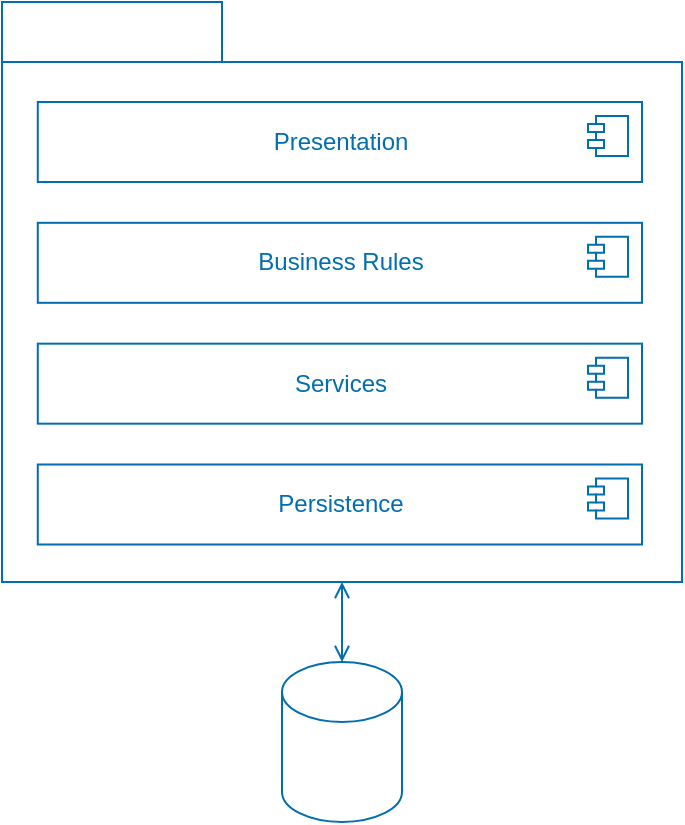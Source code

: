 <mxfile>
    <diagram id="0VYDpMyGfOcrUYG5jNs6" name="Page-1">
        <mxGraphModel dx="830" dy="542" grid="1" gridSize="10" guides="1" tooltips="1" connect="1" arrows="1" fold="1" page="1" pageScale="1" pageWidth="850" pageHeight="1100" math="0" shadow="0">
            <root>
                <mxCell id="0"/>
                <mxCell id="1" parent="0"/>
                <mxCell id="3" style="edgeStyle=none;html=1;exitX=0.5;exitY=1;exitDx=0;exitDy=0;exitPerimeter=0;fontColor=#006EAF;fillColor=#1ba1e2;strokeColor=#006EAF;startArrow=open;startFill=0;endArrow=open;endFill=0;" parent="1" source="4" target="12" edge="1">
                    <mxGeometry relative="1" as="geometry"/>
                </mxCell>
                <mxCell id="4" value="" style="shape=folder;fontStyle=1;tabWidth=110;tabHeight=30;tabPosition=left;html=1;boundedLbl=1;labelInHeader=1;container=1;collapsible=0;fontColor=#006EAF;fillColor=none;strokeColor=#006EAF;" parent="1" vertex="1">
                    <mxGeometry x="40" y="40" width="340" height="290" as="geometry"/>
                </mxCell>
                <mxCell id="5" value="" style="html=1;strokeColor=none;resizeWidth=1;resizeHeight=1;fillColor=none;part=1;connectable=0;allowArrows=0;deletable=0;fontColor=#006EAF;" parent="4" vertex="1">
                    <mxGeometry width="340" height="265.833" relative="1" as="geometry">
                        <mxPoint y="30" as="offset"/>
                    </mxGeometry>
                </mxCell>
                <mxCell id="13" value="Presentation" style="html=1;dropTarget=0;fillColor=none;fontColor=#006EAF;strokeColor=#006EAF;" parent="4" vertex="1">
                    <mxGeometry x="17.89" y="50" width="302.11" height="40" as="geometry"/>
                </mxCell>
                <mxCell id="14" value="" style="shape=module;jettyWidth=8;jettyHeight=4;fillColor=none;fontColor=#ffffff;strokeColor=#006EAF;" parent="13" vertex="1">
                    <mxGeometry x="1" width="20" height="20" relative="1" as="geometry">
                        <mxPoint x="-27" y="7" as="offset"/>
                    </mxGeometry>
                </mxCell>
                <mxCell id="19" value="Persistence" style="html=1;dropTarget=0;fillColor=none;fontColor=#006EAF;strokeColor=#006EAF;" parent="4" vertex="1">
                    <mxGeometry x="17.89" y="231.25" width="302.11" height="40" as="geometry"/>
                </mxCell>
                <mxCell id="20" value="" style="shape=module;jettyWidth=8;jettyHeight=4;fillColor=none;fontColor=#ffffff;strokeColor=#006EAF;" parent="19" vertex="1">
                    <mxGeometry x="1" width="20" height="20" relative="1" as="geometry">
                        <mxPoint x="-27" y="7" as="offset"/>
                    </mxGeometry>
                </mxCell>
                <mxCell id="17" value="Services" style="html=1;dropTarget=0;fillColor=none;fontColor=#006EAF;strokeColor=#006EAF;" parent="4" vertex="1">
                    <mxGeometry x="17.89" y="170.83" width="302.11" height="40" as="geometry"/>
                </mxCell>
                <mxCell id="18" value="" style="shape=module;jettyWidth=8;jettyHeight=4;fillColor=none;fontColor=#ffffff;strokeColor=#006EAF;" parent="17" vertex="1">
                    <mxGeometry x="1" width="20" height="20" relative="1" as="geometry">
                        <mxPoint x="-27" y="7" as="offset"/>
                    </mxGeometry>
                </mxCell>
                <mxCell id="15" value="Business Rules" style="html=1;dropTarget=0;fillColor=none;fontColor=#006EAF;strokeColor=#006EAF;" parent="4" vertex="1">
                    <mxGeometry x="17.89" y="110.41" width="302.11" height="40" as="geometry"/>
                </mxCell>
                <mxCell id="16" value="" style="shape=module;jettyWidth=8;jettyHeight=4;fillColor=none;fontColor=#ffffff;strokeColor=#006EAF;" parent="15" vertex="1">
                    <mxGeometry x="1" width="20" height="20" relative="1" as="geometry">
                        <mxPoint x="-27" y="7" as="offset"/>
                    </mxGeometry>
                </mxCell>
                <mxCell id="12" value="" style="shape=cylinder3;whiteSpace=wrap;html=1;boundedLbl=1;backgroundOutline=1;size=15;fontColor=#ffffff;fillColor=none;strokeColor=#006EAF;" parent="1" vertex="1">
                    <mxGeometry x="180" y="370" width="60" height="80" as="geometry"/>
                </mxCell>
            </root>
        </mxGraphModel>
    </diagram>
</mxfile>